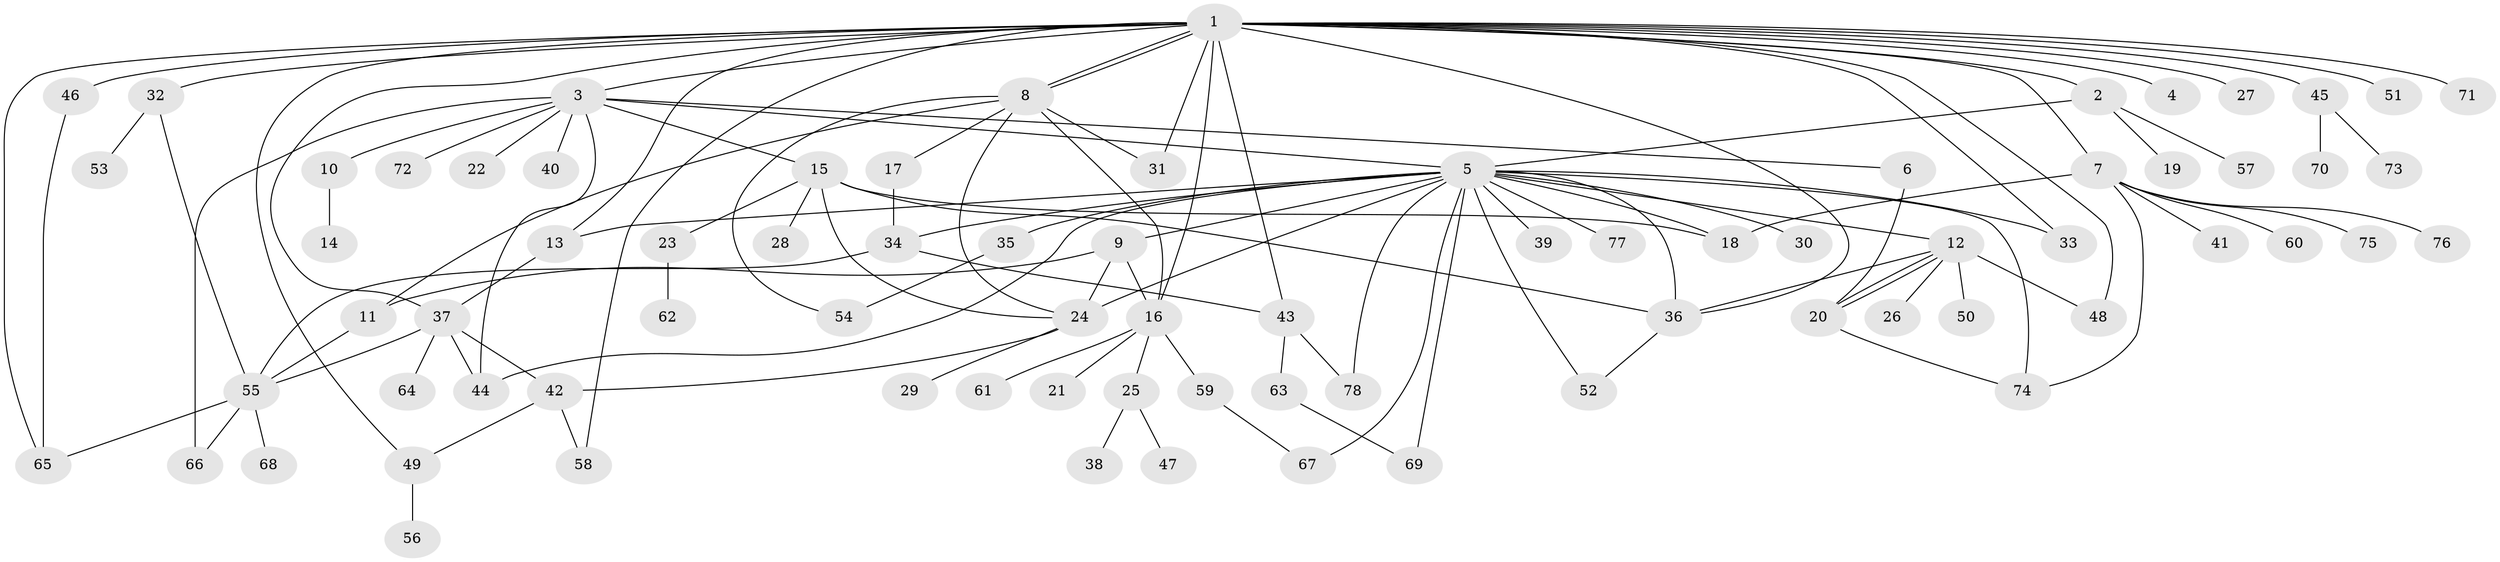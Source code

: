 // coarse degree distribution, {26: 0.016666666666666666, 3: 0.08333333333333333, 10: 0.016666666666666666, 1: 0.4166666666666667, 19: 0.016666666666666666, 2: 0.2833333333333333, 6: 0.05, 9: 0.03333333333333333, 4: 0.016666666666666666, 5: 0.03333333333333333, 8: 0.016666666666666666, 7: 0.016666666666666666}
// Generated by graph-tools (version 1.1) at 2025/23/03/03/25 07:23:51]
// undirected, 78 vertices, 117 edges
graph export_dot {
graph [start="1"]
  node [color=gray90,style=filled];
  1;
  2;
  3;
  4;
  5;
  6;
  7;
  8;
  9;
  10;
  11;
  12;
  13;
  14;
  15;
  16;
  17;
  18;
  19;
  20;
  21;
  22;
  23;
  24;
  25;
  26;
  27;
  28;
  29;
  30;
  31;
  32;
  33;
  34;
  35;
  36;
  37;
  38;
  39;
  40;
  41;
  42;
  43;
  44;
  45;
  46;
  47;
  48;
  49;
  50;
  51;
  52;
  53;
  54;
  55;
  56;
  57;
  58;
  59;
  60;
  61;
  62;
  63;
  64;
  65;
  66;
  67;
  68;
  69;
  70;
  71;
  72;
  73;
  74;
  75;
  76;
  77;
  78;
  1 -- 2;
  1 -- 3;
  1 -- 4;
  1 -- 7;
  1 -- 8;
  1 -- 8;
  1 -- 13;
  1 -- 16;
  1 -- 27;
  1 -- 31;
  1 -- 32;
  1 -- 33;
  1 -- 36;
  1 -- 37;
  1 -- 43;
  1 -- 45;
  1 -- 46;
  1 -- 48;
  1 -- 49;
  1 -- 51;
  1 -- 58;
  1 -- 65;
  1 -- 71;
  2 -- 5;
  2 -- 19;
  2 -- 57;
  3 -- 5;
  3 -- 6;
  3 -- 10;
  3 -- 15;
  3 -- 22;
  3 -- 40;
  3 -- 44;
  3 -- 66;
  3 -- 72;
  5 -- 9;
  5 -- 12;
  5 -- 13;
  5 -- 18;
  5 -- 24;
  5 -- 30;
  5 -- 33;
  5 -- 34;
  5 -- 35;
  5 -- 36;
  5 -- 39;
  5 -- 44;
  5 -- 52;
  5 -- 67;
  5 -- 69;
  5 -- 74;
  5 -- 77;
  5 -- 78;
  6 -- 20;
  7 -- 18;
  7 -- 41;
  7 -- 60;
  7 -- 74;
  7 -- 75;
  7 -- 76;
  8 -- 11;
  8 -- 16;
  8 -- 17;
  8 -- 24;
  8 -- 31;
  8 -- 54;
  9 -- 11;
  9 -- 16;
  9 -- 24;
  10 -- 14;
  11 -- 55;
  12 -- 20;
  12 -- 20;
  12 -- 26;
  12 -- 36;
  12 -- 48;
  12 -- 50;
  13 -- 37;
  15 -- 18;
  15 -- 23;
  15 -- 24;
  15 -- 28;
  15 -- 36;
  16 -- 21;
  16 -- 25;
  16 -- 59;
  16 -- 61;
  17 -- 34;
  20 -- 74;
  23 -- 62;
  24 -- 29;
  24 -- 42;
  25 -- 38;
  25 -- 47;
  32 -- 53;
  32 -- 55;
  34 -- 43;
  34 -- 55;
  35 -- 54;
  36 -- 52;
  37 -- 42;
  37 -- 44;
  37 -- 55;
  37 -- 64;
  42 -- 49;
  42 -- 58;
  43 -- 63;
  43 -- 78;
  45 -- 70;
  45 -- 73;
  46 -- 65;
  49 -- 56;
  55 -- 65;
  55 -- 66;
  55 -- 68;
  59 -- 67;
  63 -- 69;
}
